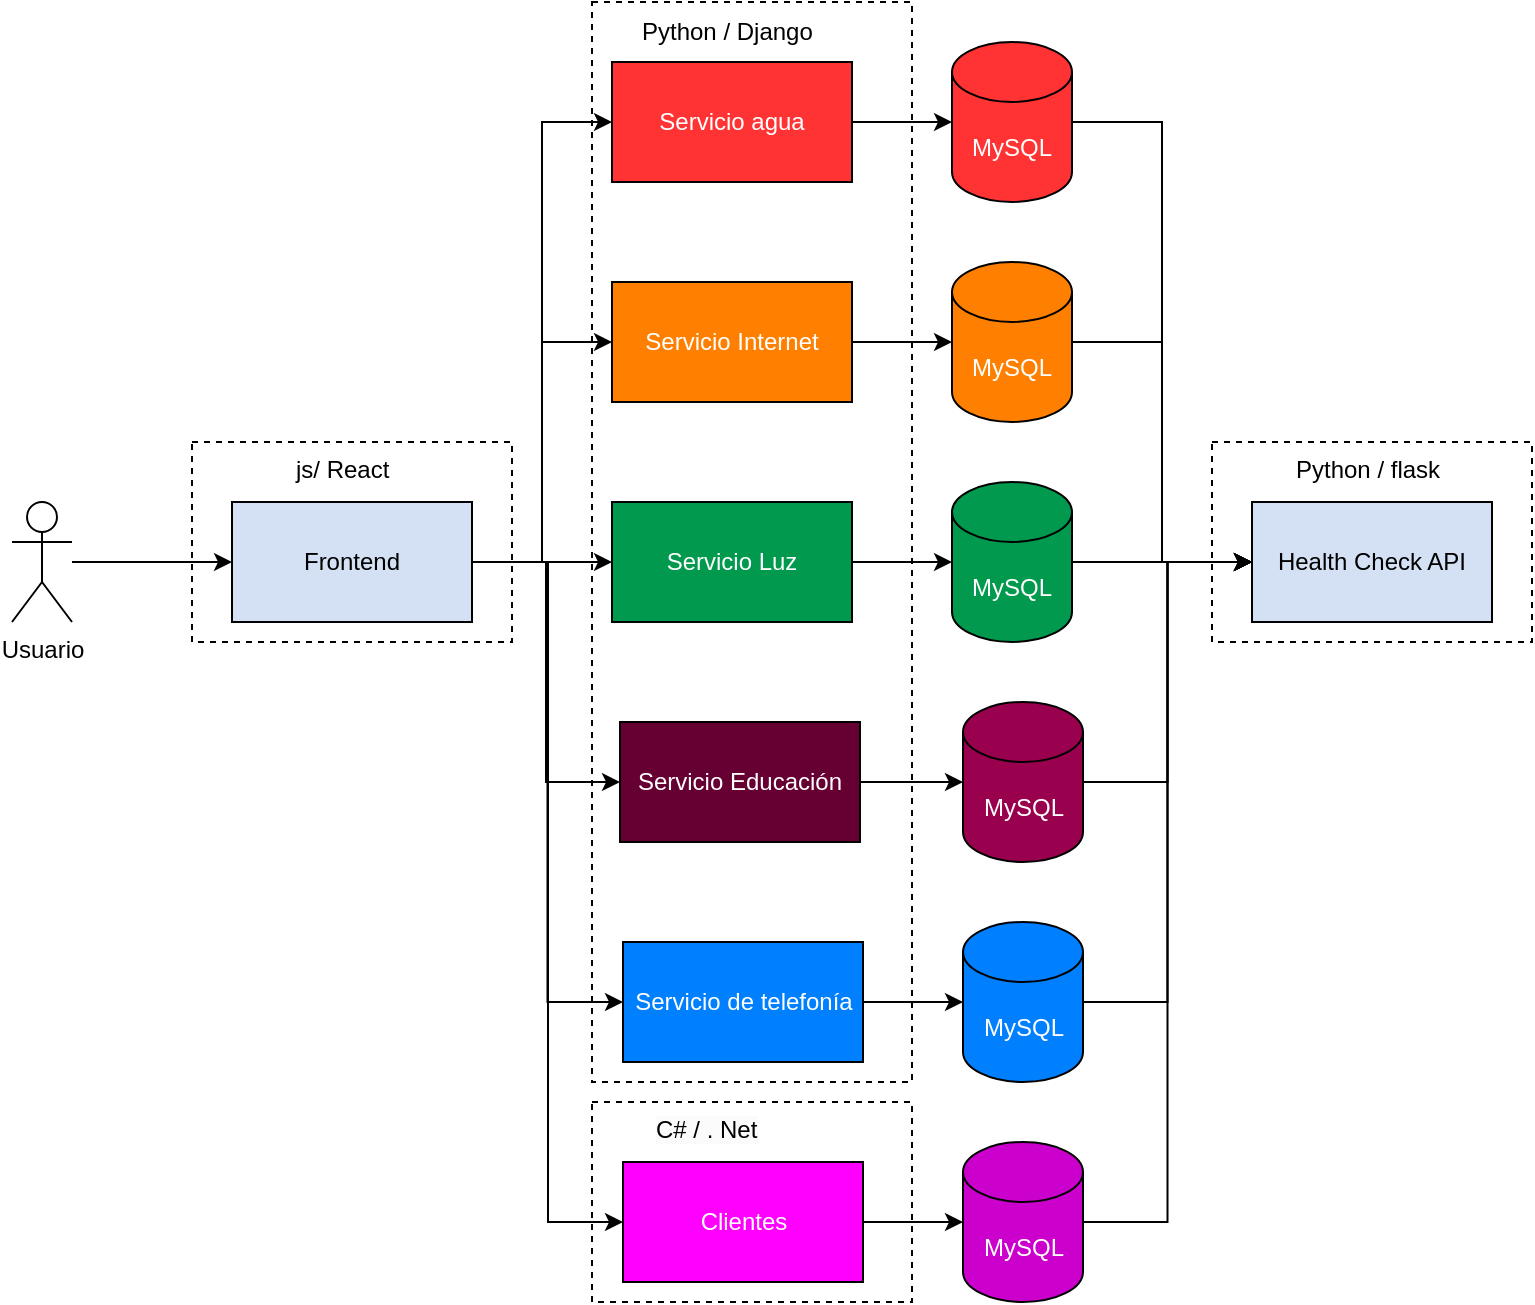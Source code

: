 <mxfile version="21.6.1" type="device">
  <diagram id="cBkF3jK7OErtoik1DSgT" name="Página-1">
    <mxGraphModel dx="1434" dy="764" grid="1" gridSize="10" guides="1" tooltips="1" connect="1" arrows="1" fold="1" page="1" pageScale="1" pageWidth="827" pageHeight="1169" math="0" shadow="0">
      <root>
        <mxCell id="0" />
        <mxCell id="1" parent="0" />
        <mxCell id="oT0GEYovz1576cDjexH0-2" value="" style="rounded=0;whiteSpace=wrap;html=1;dashed=1;" vertex="1" parent="1">
          <mxGeometry x="650" y="300" width="160" height="100" as="geometry" />
        </mxCell>
        <mxCell id="w5pfArC49CllzXAZS-M3-73" value="" style="rounded=0;whiteSpace=wrap;html=1;dashed=1;" parent="1" vertex="1">
          <mxGeometry x="140" y="300" width="160" height="100" as="geometry" />
        </mxCell>
        <mxCell id="w5pfArC49CllzXAZS-M3-70" value="" style="rounded=0;whiteSpace=wrap;html=1;dashed=1;" parent="1" vertex="1">
          <mxGeometry x="340" y="630" width="160" height="100" as="geometry" />
        </mxCell>
        <mxCell id="w5pfArC49CllzXAZS-M3-59" value="" style="rounded=0;whiteSpace=wrap;html=1;dashed=1;" parent="1" vertex="1">
          <mxGeometry x="340" y="80" width="160" height="540" as="geometry" />
        </mxCell>
        <mxCell id="w5pfArC49CllzXAZS-M3-1" value="Health Check API" style="rounded=0;whiteSpace=wrap;html=1;fillColor=#D4E1F5;" parent="1" vertex="1">
          <mxGeometry x="670" y="330" width="120" height="60" as="geometry" />
        </mxCell>
        <mxCell id="w5pfArC49CllzXAZS-M3-39" style="edgeStyle=orthogonalEdgeStyle;rounded=0;orthogonalLoop=1;jettySize=auto;html=1;entryX=0;entryY=0.5;entryDx=0;entryDy=0;" parent="1" source="w5pfArC49CllzXAZS-M3-2" target="w5pfArC49CllzXAZS-M3-1" edge="1">
          <mxGeometry relative="1" as="geometry" />
        </mxCell>
        <mxCell id="w5pfArC49CllzXAZS-M3-2" value="&lt;font color=&quot;#ffffff&quot;&gt;MySQL&lt;/font&gt;" style="shape=cylinder3;whiteSpace=wrap;html=1;boundedLbl=1;backgroundOutline=1;size=15;fillColor=#FF3333;" parent="1" vertex="1">
          <mxGeometry x="520" y="100" width="60" height="80" as="geometry" />
        </mxCell>
        <mxCell id="w5pfArC49CllzXAZS-M3-40" style="edgeStyle=orthogonalEdgeStyle;rounded=0;orthogonalLoop=1;jettySize=auto;html=1;entryX=0;entryY=0.5;entryDx=0;entryDy=0;" parent="1" source="w5pfArC49CllzXAZS-M3-3" target="w5pfArC49CllzXAZS-M3-1" edge="1">
          <mxGeometry relative="1" as="geometry" />
        </mxCell>
        <mxCell id="w5pfArC49CllzXAZS-M3-3" value="&lt;font color=&quot;#ffffff&quot;&gt;MySQL&lt;/font&gt;" style="shape=cylinder3;whiteSpace=wrap;html=1;boundedLbl=1;backgroundOutline=1;size=15;fillColor=#FF8000;" parent="1" vertex="1">
          <mxGeometry x="520" y="210" width="60" height="80" as="geometry" />
        </mxCell>
        <mxCell id="w5pfArC49CllzXAZS-M3-41" style="edgeStyle=orthogonalEdgeStyle;rounded=0;orthogonalLoop=1;jettySize=auto;html=1;entryX=0;entryY=0.5;entryDx=0;entryDy=0;" parent="1" source="w5pfArC49CllzXAZS-M3-4" target="w5pfArC49CllzXAZS-M3-1" edge="1">
          <mxGeometry relative="1" as="geometry" />
        </mxCell>
        <mxCell id="w5pfArC49CllzXAZS-M3-4" value="&lt;font color=&quot;#ffffff&quot;&gt;MySQL&lt;/font&gt;" style="shape=cylinder3;whiteSpace=wrap;html=1;boundedLbl=1;backgroundOutline=1;size=15;fillColor=#00994D;" parent="1" vertex="1">
          <mxGeometry x="520" y="320" width="60" height="80" as="geometry" />
        </mxCell>
        <mxCell id="w5pfArC49CllzXAZS-M3-42" style="edgeStyle=orthogonalEdgeStyle;rounded=0;orthogonalLoop=1;jettySize=auto;html=1;entryX=0;entryY=0.5;entryDx=0;entryDy=0;" parent="1" source="w5pfArC49CllzXAZS-M3-5" target="w5pfArC49CllzXAZS-M3-1" edge="1">
          <mxGeometry relative="1" as="geometry" />
        </mxCell>
        <mxCell id="w5pfArC49CllzXAZS-M3-5" value="&lt;font color=&quot;#ffffff&quot;&gt;MySQL&lt;/font&gt;" style="shape=cylinder3;whiteSpace=wrap;html=1;boundedLbl=1;backgroundOutline=1;size=15;fillColor=#99004D;" parent="1" vertex="1">
          <mxGeometry x="525.5" y="430" width="60" height="80" as="geometry" />
        </mxCell>
        <mxCell id="w5pfArC49CllzXAZS-M3-43" style="edgeStyle=orthogonalEdgeStyle;rounded=0;orthogonalLoop=1;jettySize=auto;html=1;entryX=0;entryY=0.5;entryDx=0;entryDy=0;" parent="1" source="w5pfArC49CllzXAZS-M3-6" target="w5pfArC49CllzXAZS-M3-1" edge="1">
          <mxGeometry relative="1" as="geometry" />
        </mxCell>
        <mxCell id="w5pfArC49CllzXAZS-M3-6" value="&lt;font color=&quot;#ffffff&quot;&gt;MySQL&lt;/font&gt;" style="shape=cylinder3;whiteSpace=wrap;html=1;boundedLbl=1;backgroundOutline=1;size=15;fillColor=#007FFF;" parent="1" vertex="1">
          <mxGeometry x="525.5" y="540" width="60" height="80" as="geometry" />
        </mxCell>
        <mxCell id="w5pfArC49CllzXAZS-M3-44" style="edgeStyle=orthogonalEdgeStyle;rounded=0;orthogonalLoop=1;jettySize=auto;html=1;entryX=0;entryY=0.5;entryDx=0;entryDy=0;" parent="1" source="w5pfArC49CllzXAZS-M3-7" target="w5pfArC49CllzXAZS-M3-1" edge="1">
          <mxGeometry relative="1" as="geometry" />
        </mxCell>
        <mxCell id="w5pfArC49CllzXAZS-M3-7" value="&lt;font color=&quot;#ffffff&quot;&gt;MySQL&lt;/font&gt;" style="shape=cylinder3;whiteSpace=wrap;html=1;boundedLbl=1;backgroundOutline=1;size=15;fillColor=#CC00CC;" parent="1" vertex="1">
          <mxGeometry x="525.5" y="650" width="60" height="80" as="geometry" />
        </mxCell>
        <mxCell id="w5pfArC49CllzXAZS-M3-33" style="edgeStyle=orthogonalEdgeStyle;rounded=0;orthogonalLoop=1;jettySize=auto;html=1;" parent="1" source="w5pfArC49CllzXAZS-M3-14" target="w5pfArC49CllzXAZS-M3-2" edge="1">
          <mxGeometry relative="1" as="geometry" />
        </mxCell>
        <mxCell id="w5pfArC49CllzXAZS-M3-14" value="&lt;font color=&quot;#ffffff&quot;&gt;Servicio agua&lt;/font&gt;" style="rounded=0;whiteSpace=wrap;html=1;fillColor=#FF3333;" parent="1" vertex="1">
          <mxGeometry x="350" y="110" width="120" height="60" as="geometry" />
        </mxCell>
        <mxCell id="w5pfArC49CllzXAZS-M3-34" style="edgeStyle=orthogonalEdgeStyle;rounded=0;orthogonalLoop=1;jettySize=auto;html=1;" parent="1" source="w5pfArC49CllzXAZS-M3-16" target="w5pfArC49CllzXAZS-M3-3" edge="1">
          <mxGeometry relative="1" as="geometry" />
        </mxCell>
        <mxCell id="w5pfArC49CllzXAZS-M3-16" value="&lt;font color=&quot;#ffffff&quot;&gt;Servicio Internet&lt;/font&gt;" style="rounded=0;whiteSpace=wrap;html=1;fillColor=#FF8000;" parent="1" vertex="1">
          <mxGeometry x="350" y="220" width="120" height="60" as="geometry" />
        </mxCell>
        <mxCell id="w5pfArC49CllzXAZS-M3-35" style="edgeStyle=orthogonalEdgeStyle;rounded=0;orthogonalLoop=1;jettySize=auto;html=1;" parent="1" source="w5pfArC49CllzXAZS-M3-17" target="w5pfArC49CllzXAZS-M3-4" edge="1">
          <mxGeometry relative="1" as="geometry" />
        </mxCell>
        <mxCell id="w5pfArC49CllzXAZS-M3-17" value="&lt;font color=&quot;#ffffff&quot;&gt;Servicio Luz&lt;/font&gt;" style="rounded=0;whiteSpace=wrap;html=1;fillColor=#00994D;" parent="1" vertex="1">
          <mxGeometry x="350" y="330" width="120" height="60" as="geometry" />
        </mxCell>
        <mxCell id="w5pfArC49CllzXAZS-M3-36" style="edgeStyle=orthogonalEdgeStyle;rounded=0;orthogonalLoop=1;jettySize=auto;html=1;" parent="1" source="w5pfArC49CllzXAZS-M3-18" target="w5pfArC49CllzXAZS-M3-5" edge="1">
          <mxGeometry relative="1" as="geometry" />
        </mxCell>
        <mxCell id="w5pfArC49CllzXAZS-M3-18" value="&lt;font color=&quot;#ffffff&quot;&gt;Servicio Educación&lt;/font&gt;" style="rounded=0;whiteSpace=wrap;html=1;fillColor=#660033;" parent="1" vertex="1">
          <mxGeometry x="354" y="440" width="120" height="60" as="geometry" />
        </mxCell>
        <mxCell id="w5pfArC49CllzXAZS-M3-37" style="edgeStyle=orthogonalEdgeStyle;rounded=0;orthogonalLoop=1;jettySize=auto;html=1;entryX=0;entryY=0.5;entryDx=0;entryDy=0;entryPerimeter=0;" parent="1" source="w5pfArC49CllzXAZS-M3-19" target="w5pfArC49CllzXAZS-M3-6" edge="1">
          <mxGeometry relative="1" as="geometry" />
        </mxCell>
        <mxCell id="w5pfArC49CllzXAZS-M3-19" value="&lt;font color=&quot;#ffffff&quot;&gt;Servicio de telefonía&lt;/font&gt;" style="rounded=0;whiteSpace=wrap;html=1;fillColor=#007FFF;" parent="1" vertex="1">
          <mxGeometry x="355.5" y="550" width="120" height="60" as="geometry" />
        </mxCell>
        <mxCell id="w5pfArC49CllzXAZS-M3-38" style="edgeStyle=orthogonalEdgeStyle;rounded=0;orthogonalLoop=1;jettySize=auto;html=1;" parent="1" source="w5pfArC49CllzXAZS-M3-20" target="w5pfArC49CllzXAZS-M3-7" edge="1">
          <mxGeometry relative="1" as="geometry">
            <Array as="points">
              <mxPoint x="490" y="690" />
              <mxPoint x="490" y="690" />
            </Array>
          </mxGeometry>
        </mxCell>
        <mxCell id="w5pfArC49CllzXAZS-M3-20" value="&lt;font color=&quot;#ffffff&quot;&gt;Clientes&lt;/font&gt;" style="rounded=0;whiteSpace=wrap;html=1;fillColor=#FF00FF;" parent="1" vertex="1">
          <mxGeometry x="355.5" y="660" width="120" height="60" as="geometry" />
        </mxCell>
        <mxCell id="w5pfArC49CllzXAZS-M3-51" style="edgeStyle=orthogonalEdgeStyle;rounded=0;orthogonalLoop=1;jettySize=auto;html=1;entryX=0;entryY=0.5;entryDx=0;entryDy=0;" parent="1" source="w5pfArC49CllzXAZS-M3-45" target="w5pfArC49CllzXAZS-M3-14" edge="1">
          <mxGeometry relative="1" as="geometry" />
        </mxCell>
        <mxCell id="w5pfArC49CllzXAZS-M3-52" style="edgeStyle=orthogonalEdgeStyle;rounded=0;orthogonalLoop=1;jettySize=auto;html=1;entryX=0;entryY=0.5;entryDx=0;entryDy=0;" parent="1" source="w5pfArC49CllzXAZS-M3-45" target="w5pfArC49CllzXAZS-M3-16" edge="1">
          <mxGeometry relative="1" as="geometry" />
        </mxCell>
        <mxCell id="w5pfArC49CllzXAZS-M3-53" style="edgeStyle=orthogonalEdgeStyle;rounded=0;orthogonalLoop=1;jettySize=auto;html=1;" parent="1" source="w5pfArC49CllzXAZS-M3-45" target="w5pfArC49CllzXAZS-M3-17" edge="1">
          <mxGeometry relative="1" as="geometry" />
        </mxCell>
        <mxCell id="w5pfArC49CllzXAZS-M3-54" style="edgeStyle=orthogonalEdgeStyle;rounded=0;orthogonalLoop=1;jettySize=auto;html=1;entryX=0;entryY=0.5;entryDx=0;entryDy=0;" parent="1" source="w5pfArC49CllzXAZS-M3-45" target="w5pfArC49CllzXAZS-M3-18" edge="1">
          <mxGeometry relative="1" as="geometry" />
        </mxCell>
        <mxCell id="w5pfArC49CllzXAZS-M3-55" style="edgeStyle=orthogonalEdgeStyle;rounded=0;orthogonalLoop=1;jettySize=auto;html=1;entryX=0;entryY=0.5;entryDx=0;entryDy=0;" parent="1" source="w5pfArC49CllzXAZS-M3-45" target="w5pfArC49CllzXAZS-M3-19" edge="1">
          <mxGeometry relative="1" as="geometry" />
        </mxCell>
        <mxCell id="w5pfArC49CllzXAZS-M3-56" style="edgeStyle=orthogonalEdgeStyle;rounded=0;orthogonalLoop=1;jettySize=auto;html=1;entryX=0;entryY=0.5;entryDx=0;entryDy=0;" parent="1" source="w5pfArC49CllzXAZS-M3-45" target="w5pfArC49CllzXAZS-M3-20" edge="1">
          <mxGeometry relative="1" as="geometry">
            <Array as="points">
              <mxPoint x="318" y="360" />
              <mxPoint x="318" y="690" />
            </Array>
          </mxGeometry>
        </mxCell>
        <mxCell id="w5pfArC49CllzXAZS-M3-45" value="Frontend" style="rounded=0;whiteSpace=wrap;html=1;fillColor=#D4E1F5;" parent="1" vertex="1">
          <mxGeometry x="160" y="330" width="120" height="60" as="geometry" />
        </mxCell>
        <mxCell id="w5pfArC49CllzXAZS-M3-47" style="rounded=0;orthogonalLoop=1;jettySize=auto;html=1;entryX=0;entryY=0.5;entryDx=0;entryDy=0;" parent="1" source="w5pfArC49CllzXAZS-M3-57" target="w5pfArC49CllzXAZS-M3-45" edge="1">
          <mxGeometry relative="1" as="geometry">
            <mxPoint x="70.7" y="305.0" as="sourcePoint" />
          </mxGeometry>
        </mxCell>
        <mxCell id="w5pfArC49CllzXAZS-M3-57" value="Usuario" style="shape=umlActor;verticalLabelPosition=bottom;verticalAlign=top;html=1;outlineConnect=0;" parent="1" vertex="1">
          <mxGeometry x="50" y="330" width="30" height="60" as="geometry" />
        </mxCell>
        <mxCell id="w5pfArC49CllzXAZS-M3-61" value="Python / Django" style="text;strokeColor=none;fillColor=none;align=left;verticalAlign=middle;spacingLeft=4;spacingRight=4;overflow=hidden;points=[[0,0.5],[1,0.5]];portConstraint=eastwest;rotatable=0;whiteSpace=wrap;html=1;" parent="1" vertex="1">
          <mxGeometry x="359" y="80" width="110" height="30" as="geometry" />
        </mxCell>
        <mxCell id="w5pfArC49CllzXAZS-M3-71" value="&lt;span style=&quot;color: rgb(0, 0, 0); font-family: Helvetica; font-size: 12px; font-style: normal; font-variant-ligatures: normal; font-variant-caps: normal; font-weight: 400; letter-spacing: normal; orphans: 2; text-align: left; text-indent: 0px; text-transform: none; widows: 2; word-spacing: 0px; -webkit-text-stroke-width: 0px; background-color: rgb(251, 251, 251); text-decoration-thickness: initial; text-decoration-style: initial; text-decoration-color: initial; float: none; display: inline !important;&quot;&gt;C# / . Net&lt;/span&gt;" style="text;whiteSpace=wrap;html=1;" parent="1" vertex="1">
          <mxGeometry x="370" y="630" width="120" height="40" as="geometry" />
        </mxCell>
        <mxCell id="w5pfArC49CllzXAZS-M3-72" value="js/ React" style="text;whiteSpace=wrap;html=1;" parent="1" vertex="1">
          <mxGeometry x="190" y="300" width="80" height="30" as="geometry" />
        </mxCell>
        <mxCell id="oT0GEYovz1576cDjexH0-1" value="Python / flask" style="text;whiteSpace=wrap;" vertex="1" parent="1">
          <mxGeometry x="690" y="300" width="110" height="40" as="geometry" />
        </mxCell>
      </root>
    </mxGraphModel>
  </diagram>
</mxfile>
